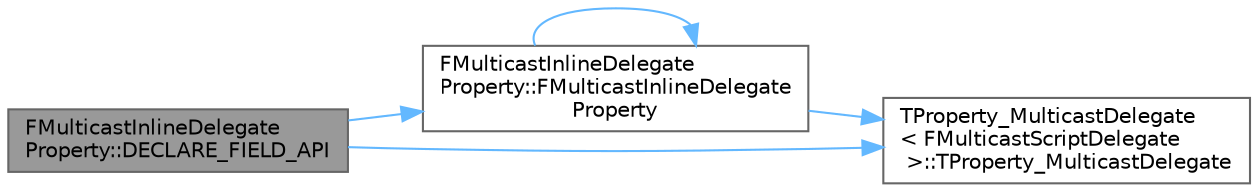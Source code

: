 digraph "FMulticastInlineDelegateProperty::DECLARE_FIELD_API"
{
 // INTERACTIVE_SVG=YES
 // LATEX_PDF_SIZE
  bgcolor="transparent";
  edge [fontname=Helvetica,fontsize=10,labelfontname=Helvetica,labelfontsize=10];
  node [fontname=Helvetica,fontsize=10,shape=box,height=0.2,width=0.4];
  rankdir="LR";
  Node1 [id="Node000001",label="FMulticastInlineDelegate\lProperty::DECLARE_FIELD_API",height=0.2,width=0.4,color="gray40", fillcolor="grey60", style="filled", fontcolor="black",tooltip=" "];
  Node1 -> Node2 [id="edge1_Node000001_Node000002",color="steelblue1",style="solid",tooltip=" "];
  Node2 [id="Node000002",label="FMulticastInlineDelegate\lProperty::FMulticastInlineDelegate\lProperty",height=0.2,width=0.4,color="grey40", fillcolor="white", style="filled",URL="$dc/da7/classFMulticastInlineDelegateProperty.html#ad724b0d67033bcb9c4661dfcab9519ac",tooltip="Constructor used for constructing compiled in properties."];
  Node2 -> Node2 [id="edge2_Node000002_Node000002",color="steelblue1",style="solid",tooltip=" "];
  Node2 -> Node3 [id="edge3_Node000002_Node000003",color="steelblue1",style="solid",tooltip=" "];
  Node3 [id="Node000003",label="TProperty_MulticastDelegate\l\< FMulticastScriptDelegate\l \>::TProperty_MulticastDelegate",height=0.2,width=0.4,color="grey40", fillcolor="white", style="filled",URL="$dd/dce/classTProperty__MulticastDelegate.html#a59605c0af2c3484bbec212c5571cdc00",tooltip=" "];
  Node1 -> Node3 [id="edge4_Node000001_Node000003",color="steelblue1",style="solid",tooltip=" "];
}
